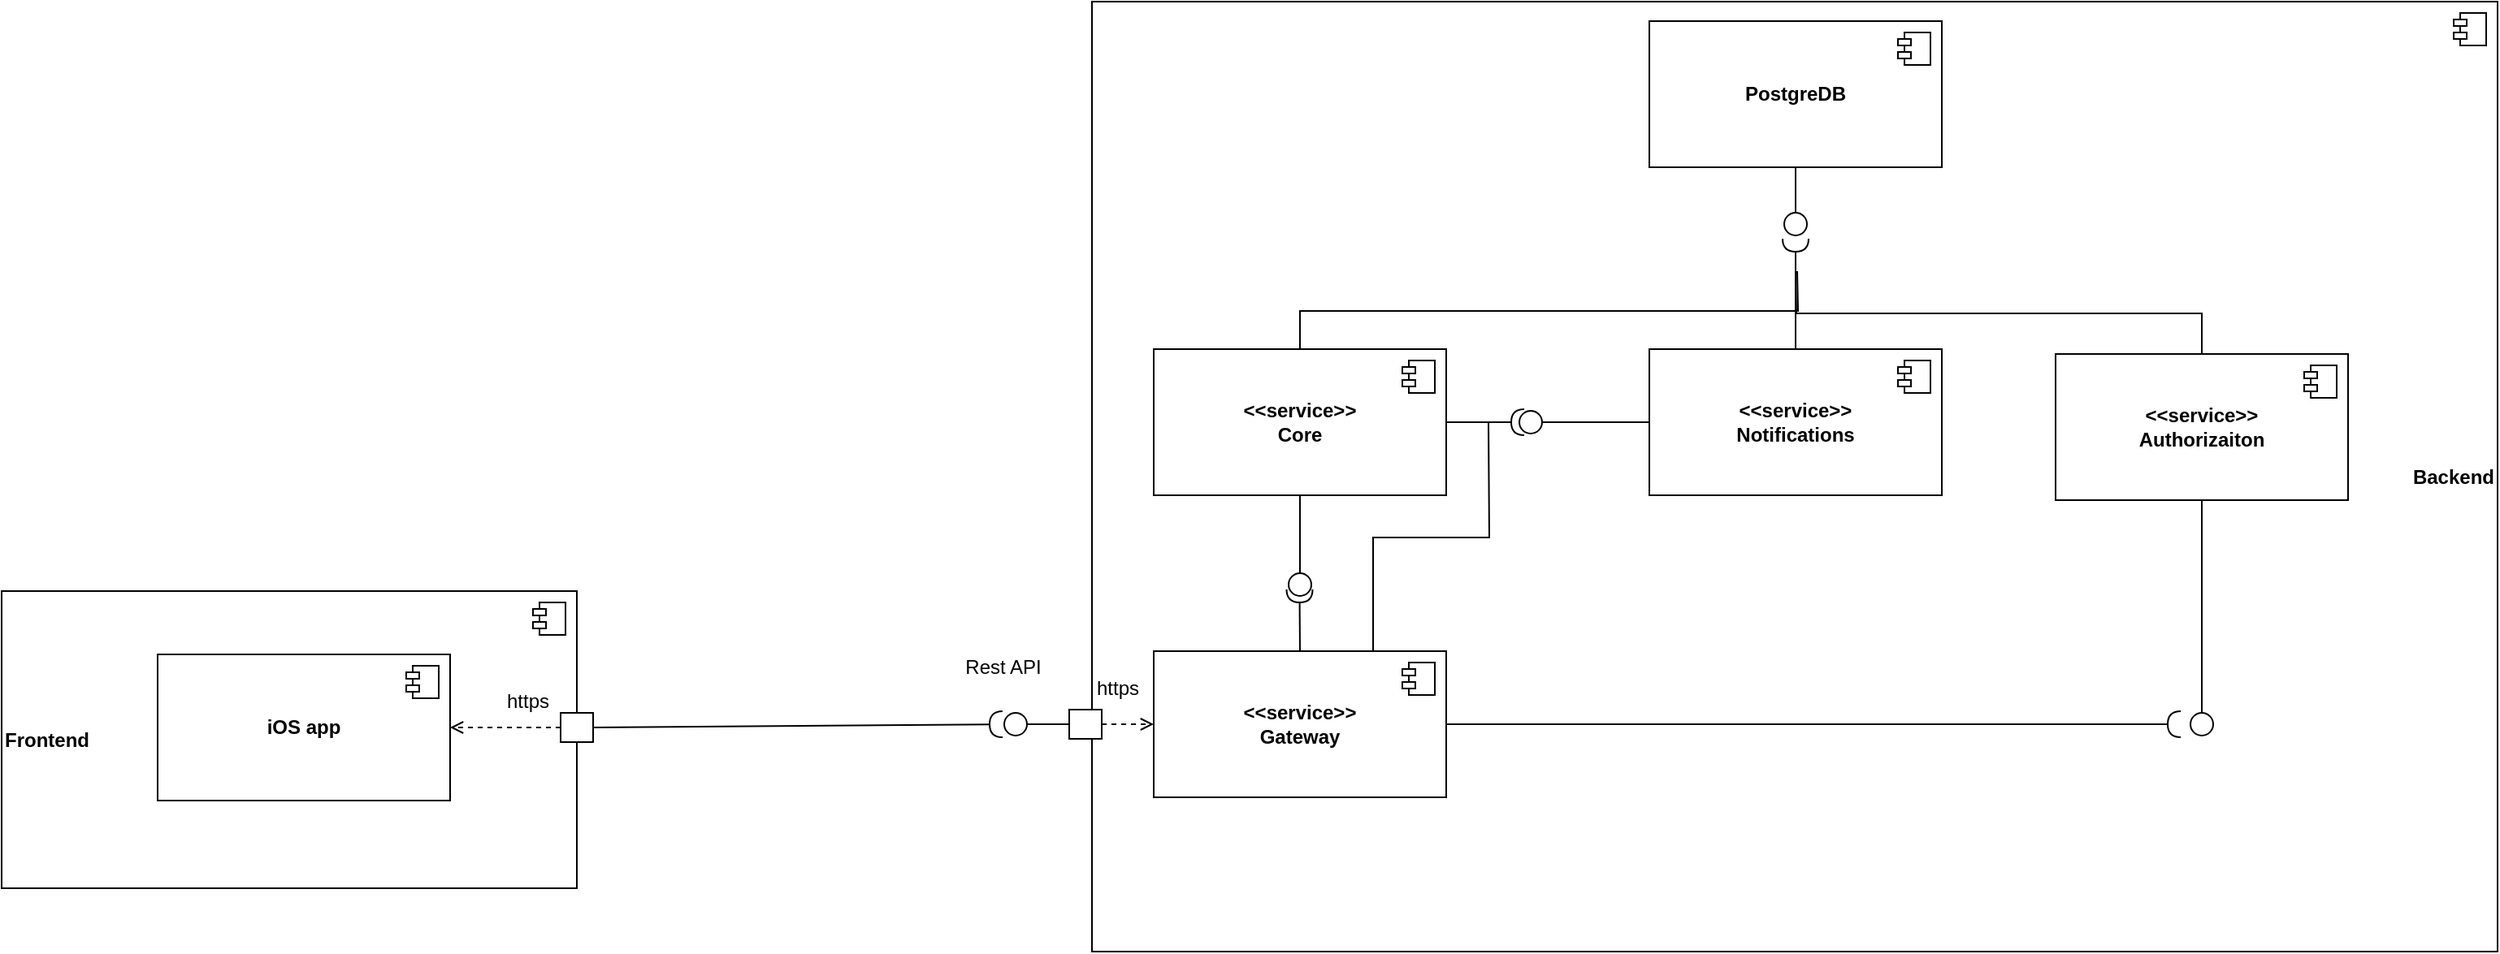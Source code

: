 <mxfile version="24.7.17">
  <diagram name="Страница — 1" id="HYiYlm4sj4NgRQmNU5K9">
    <mxGraphModel dx="2150" dy="1448" grid="0" gridSize="10" guides="1" tooltips="1" connect="1" arrows="1" fold="1" page="0" pageScale="1" pageWidth="827" pageHeight="1169" math="0" shadow="0">
      <root>
        <mxCell id="0" />
        <mxCell id="1" parent="0" />
        <mxCell id="emB-pcrZfgrGjHh5nDrE-1" value="&lt;div style=&quot;&quot;&gt;&lt;b style=&quot;text-align: center;&quot;&gt;Backend&lt;/b&gt;&lt;br&gt;&lt;/div&gt;" style="html=1;dropTarget=0;whiteSpace=wrap;align=right;" vertex="1" parent="1">
          <mxGeometry x="291" y="-349" width="865" height="585" as="geometry" />
        </mxCell>
        <mxCell id="emB-pcrZfgrGjHh5nDrE-2" value="" style="shape=module;jettyWidth=8;jettyHeight=4;" vertex="1" parent="emB-pcrZfgrGjHh5nDrE-1">
          <mxGeometry x="1" width="20" height="20" relative="1" as="geometry">
            <mxPoint x="-27" y="7" as="offset" />
          </mxGeometry>
        </mxCell>
        <mxCell id="emB-pcrZfgrGjHh5nDrE-3" value="&lt;div style=&quot;&quot;&gt;&lt;b style=&quot;background-color: initial;&quot;&gt;Frontend&lt;/b&gt;&lt;/div&gt;" style="html=1;dropTarget=0;whiteSpace=wrap;align=left;" vertex="1" parent="1">
          <mxGeometry x="-380" y="14" width="354" height="183" as="geometry" />
        </mxCell>
        <mxCell id="emB-pcrZfgrGjHh5nDrE-4" value="" style="shape=module;jettyWidth=8;jettyHeight=4;" vertex="1" parent="emB-pcrZfgrGjHh5nDrE-3">
          <mxGeometry x="1" width="20" height="20" relative="1" as="geometry">
            <mxPoint x="-27" y="7" as="offset" />
          </mxGeometry>
        </mxCell>
        <mxCell id="emB-pcrZfgrGjHh5nDrE-5" value="&lt;b&gt;iOS app&lt;/b&gt;" style="html=1;dropTarget=0;whiteSpace=wrap;" vertex="1" parent="1">
          <mxGeometry x="-284" y="53" width="180" height="90" as="geometry" />
        </mxCell>
        <mxCell id="emB-pcrZfgrGjHh5nDrE-6" value="" style="shape=module;jettyWidth=8;jettyHeight=4;" vertex="1" parent="emB-pcrZfgrGjHh5nDrE-5">
          <mxGeometry x="1" width="20" height="20" relative="1" as="geometry">
            <mxPoint x="-27" y="7" as="offset" />
          </mxGeometry>
        </mxCell>
        <mxCell id="emB-pcrZfgrGjHh5nDrE-15" value="" style="endArrow=open;html=1;rounded=0;exitX=0;exitY=0.5;exitDx=0;exitDy=0;dashed=1;endFill=0;entryX=1;entryY=0.5;entryDx=0;entryDy=0;" edge="1" parent="1" source="emB-pcrZfgrGjHh5nDrE-47" target="emB-pcrZfgrGjHh5nDrE-5">
          <mxGeometry width="50" height="50" relative="1" as="geometry">
            <mxPoint x="-449" y="-39" as="sourcePoint" />
            <mxPoint x="-175" y="-140" as="targetPoint" />
          </mxGeometry>
        </mxCell>
        <mxCell id="emB-pcrZfgrGjHh5nDrE-25" value="&lt;div&gt;&lt;b&gt;&amp;lt;&amp;lt;service&amp;gt;&amp;gt;&lt;/b&gt;&lt;b&gt;&lt;br&gt;&lt;/b&gt;&lt;/div&gt;&lt;b&gt;Gateway&lt;/b&gt;" style="html=1;dropTarget=0;whiteSpace=wrap;" vertex="1" parent="1">
          <mxGeometry x="329" y="51" width="180" height="90" as="geometry" />
        </mxCell>
        <mxCell id="emB-pcrZfgrGjHh5nDrE-26" value="" style="shape=module;jettyWidth=8;jettyHeight=4;" vertex="1" parent="emB-pcrZfgrGjHh5nDrE-25">
          <mxGeometry x="1" width="20" height="20" relative="1" as="geometry">
            <mxPoint x="-27" y="7" as="offset" />
          </mxGeometry>
        </mxCell>
        <mxCell id="emB-pcrZfgrGjHh5nDrE-27" value="" style="endArrow=halfCircle;html=1;rounded=0;endFill=0;exitX=1;exitY=0.5;exitDx=0;exitDy=0;" edge="1" parent="1" source="emB-pcrZfgrGjHh5nDrE-47">
          <mxGeometry width="50" height="50" relative="1" as="geometry">
            <mxPoint x="185" y="96" as="sourcePoint" />
            <mxPoint x="236" y="96" as="targetPoint" />
          </mxGeometry>
        </mxCell>
        <mxCell id="emB-pcrZfgrGjHh5nDrE-28" value="" style="endArrow=circle;html=1;rounded=0;endFill=0;exitX=0;exitY=0.5;exitDx=0;exitDy=0;" edge="1" parent="1" source="emB-pcrZfgrGjHh5nDrE-29">
          <mxGeometry width="50" height="50" relative="1" as="geometry">
            <mxPoint x="268" y="90" as="sourcePoint" />
            <mxPoint x="236" y="96" as="targetPoint" />
          </mxGeometry>
        </mxCell>
        <mxCell id="emB-pcrZfgrGjHh5nDrE-29" value="" style="fontStyle=0;labelPosition=right;verticalLabelPosition=middle;align=left;verticalAlign=middle;spacingLeft=2;html=1;" vertex="1" parent="1">
          <mxGeometry x="277" y="87" width="20" height="18" as="geometry" />
        </mxCell>
        <mxCell id="emB-pcrZfgrGjHh5nDrE-30" value="" style="endArrow=open;html=1;rounded=0;exitX=1;exitY=0.5;exitDx=0;exitDy=0;entryX=0;entryY=0.5;entryDx=0;entryDy=0;dashed=1;endFill=0;" edge="1" parent="1" source="emB-pcrZfgrGjHh5nDrE-29" target="emB-pcrZfgrGjHh5nDrE-25">
          <mxGeometry width="50" height="50" relative="1" as="geometry">
            <mxPoint x="295" y="141" as="sourcePoint" />
            <mxPoint x="327" y="141" as="targetPoint" />
          </mxGeometry>
        </mxCell>
        <mxCell id="emB-pcrZfgrGjHh5nDrE-31" value="&lt;div&gt;&lt;b&gt;&amp;lt;&amp;lt;service&amp;gt;&amp;gt;&lt;/b&gt;&lt;/div&gt;&lt;b&gt;Core&lt;/b&gt;" style="html=1;dropTarget=0;whiteSpace=wrap;" vertex="1" parent="1">
          <mxGeometry x="329" y="-135" width="180" height="90" as="geometry" />
        </mxCell>
        <mxCell id="emB-pcrZfgrGjHh5nDrE-32" value="" style="shape=module;jettyWidth=8;jettyHeight=4;" vertex="1" parent="emB-pcrZfgrGjHh5nDrE-31">
          <mxGeometry x="1" width="20" height="20" relative="1" as="geometry">
            <mxPoint x="-27" y="7" as="offset" />
          </mxGeometry>
        </mxCell>
        <mxCell id="emB-pcrZfgrGjHh5nDrE-33" value="" style="endArrow=circle;html=1;rounded=0;endFill=0;exitX=0.5;exitY=1;exitDx=0;exitDy=0;" edge="1" parent="1" source="emB-pcrZfgrGjHh5nDrE-31">
          <mxGeometry width="50" height="50" relative="1" as="geometry">
            <mxPoint x="418.74" y="-11" as="sourcePoint" />
            <mxPoint x="419" y="18" as="targetPoint" />
          </mxGeometry>
        </mxCell>
        <mxCell id="emB-pcrZfgrGjHh5nDrE-34" value="" style="endArrow=halfCircle;html=1;rounded=0;exitX=0.5;exitY=0;exitDx=0;exitDy=0;endFill=0;" edge="1" parent="1" source="emB-pcrZfgrGjHh5nDrE-25">
          <mxGeometry width="50" height="50" relative="1" as="geometry">
            <mxPoint x="418.74" y="58" as="sourcePoint" />
            <mxPoint x="418.74" y="13" as="targetPoint" />
          </mxGeometry>
        </mxCell>
        <mxCell id="emB-pcrZfgrGjHh5nDrE-35" value="&lt;b&gt;&amp;lt;&amp;lt;service&amp;gt;&amp;gt;&lt;/b&gt;&lt;div&gt;&lt;b&gt;Notifications&lt;/b&gt;&lt;/div&gt;" style="html=1;dropTarget=0;whiteSpace=wrap;" vertex="1" parent="1">
          <mxGeometry x="634" y="-135" width="180" height="90" as="geometry" />
        </mxCell>
        <mxCell id="emB-pcrZfgrGjHh5nDrE-36" value="" style="shape=module;jettyWidth=8;jettyHeight=4;" vertex="1" parent="emB-pcrZfgrGjHh5nDrE-35">
          <mxGeometry x="1" width="20" height="20" relative="1" as="geometry">
            <mxPoint x="-27" y="7" as="offset" />
          </mxGeometry>
        </mxCell>
        <mxCell id="emB-pcrZfgrGjHh5nDrE-37" value="" style="endArrow=circle;html=1;rounded=0;exitX=0;exitY=0.5;exitDx=0;exitDy=0;endFill=0;" edge="1" parent="1" source="emB-pcrZfgrGjHh5nDrE-35">
          <mxGeometry width="50" height="50" relative="1" as="geometry">
            <mxPoint x="652" y="355" as="sourcePoint" />
            <mxPoint x="553" y="-90" as="targetPoint" />
          </mxGeometry>
        </mxCell>
        <mxCell id="emB-pcrZfgrGjHh5nDrE-38" value="" style="endArrow=halfCircle;html=1;rounded=0;exitX=1;exitY=0.5;exitDx=0;exitDy=0;endFill=0;" edge="1" parent="1" source="emB-pcrZfgrGjHh5nDrE-31">
          <mxGeometry width="50" height="50" relative="1" as="geometry">
            <mxPoint x="509" y="20" as="sourcePoint" />
            <mxPoint x="557" y="-90" as="targetPoint" />
          </mxGeometry>
        </mxCell>
        <mxCell id="emB-pcrZfgrGjHh5nDrE-39" value="&lt;b&gt;&amp;lt;&amp;lt;service&amp;gt;&amp;gt;&lt;/b&gt;&lt;br&gt;&lt;div&gt;&lt;b&gt;Authorizaiton&lt;/b&gt;&lt;/div&gt;" style="html=1;dropTarget=0;whiteSpace=wrap;" vertex="1" parent="1">
          <mxGeometry x="884" y="-132" width="180" height="90" as="geometry" />
        </mxCell>
        <mxCell id="emB-pcrZfgrGjHh5nDrE-40" value="" style="shape=module;jettyWidth=8;jettyHeight=4;" vertex="1" parent="emB-pcrZfgrGjHh5nDrE-39">
          <mxGeometry x="1" width="20" height="20" relative="1" as="geometry">
            <mxPoint x="-27" y="7" as="offset" />
          </mxGeometry>
        </mxCell>
        <mxCell id="emB-pcrZfgrGjHh5nDrE-47" value="" style="fontStyle=0;labelPosition=right;verticalLabelPosition=middle;align=left;verticalAlign=middle;spacingLeft=2;html=1;" vertex="1" parent="1">
          <mxGeometry x="-36" y="89" width="20" height="18" as="geometry" />
        </mxCell>
        <mxCell id="emB-pcrZfgrGjHh5nDrE-48" value="Rest API" style="text;html=1;align=center;verticalAlign=middle;resizable=0;points=[];autosize=1;strokeColor=none;fillColor=none;" vertex="1" parent="1">
          <mxGeometry x="203" y="48" width="65" height="26" as="geometry" />
        </mxCell>
        <mxCell id="emB-pcrZfgrGjHh5nDrE-49" value="https" style="text;html=1;align=center;verticalAlign=middle;whiteSpace=wrap;rounded=0;" vertex="1" parent="1">
          <mxGeometry x="-86" y="67" width="60" height="30" as="geometry" />
        </mxCell>
        <mxCell id="emB-pcrZfgrGjHh5nDrE-51" value="&lt;b&gt;PostgreDB&lt;/b&gt;" style="html=1;dropTarget=0;whiteSpace=wrap;" vertex="1" parent="1">
          <mxGeometry x="634" y="-337" width="180" height="90" as="geometry" />
        </mxCell>
        <mxCell id="emB-pcrZfgrGjHh5nDrE-52" value="" style="shape=module;jettyWidth=8;jettyHeight=4;" vertex="1" parent="emB-pcrZfgrGjHh5nDrE-51">
          <mxGeometry x="1" width="20" height="20" relative="1" as="geometry">
            <mxPoint x="-27" y="7" as="offset" />
          </mxGeometry>
        </mxCell>
        <mxCell id="emB-pcrZfgrGjHh5nDrE-55" value="" style="endArrow=circle;html=1;rounded=0;endFill=0;exitX=0.5;exitY=1;exitDx=0;exitDy=0;" edge="1" parent="1" source="emB-pcrZfgrGjHh5nDrE-51">
          <mxGeometry width="50" height="50" relative="1" as="geometry">
            <mxPoint x="429" y="-35" as="sourcePoint" />
            <mxPoint x="724" y="-204" as="targetPoint" />
          </mxGeometry>
        </mxCell>
        <mxCell id="emB-pcrZfgrGjHh5nDrE-56" value="" style="endArrow=halfCircle;html=1;rounded=0;exitX=0.5;exitY=0;exitDx=0;exitDy=0;endFill=0;" edge="1" parent="1" source="emB-pcrZfgrGjHh5nDrE-35">
          <mxGeometry width="50" height="50" relative="1" as="geometry">
            <mxPoint x="429" y="61" as="sourcePoint" />
            <mxPoint x="724" y="-203" as="targetPoint" />
          </mxGeometry>
        </mxCell>
        <mxCell id="emB-pcrZfgrGjHh5nDrE-57" value="" style="endArrow=none;html=1;rounded=0;exitX=0.5;exitY=0;exitDx=0;exitDy=0;edgeStyle=orthogonalEdgeStyle;" edge="1" parent="1" source="emB-pcrZfgrGjHh5nDrE-31">
          <mxGeometry width="50" height="50" relative="1" as="geometry">
            <mxPoint x="596" y="-218" as="sourcePoint" />
            <mxPoint x="725" y="-183" as="targetPoint" />
          </mxGeometry>
        </mxCell>
        <mxCell id="emB-pcrZfgrGjHh5nDrE-58" value="" style="endArrow=none;html=1;rounded=0;exitX=0.5;exitY=0;exitDx=0;exitDy=0;edgeStyle=orthogonalEdgeStyle;" edge="1" parent="1" source="emB-pcrZfgrGjHh5nDrE-39">
          <mxGeometry width="50" height="50" relative="1" as="geometry">
            <mxPoint x="596" y="-218" as="sourcePoint" />
            <mxPoint x="724" y="-183" as="targetPoint" />
          </mxGeometry>
        </mxCell>
        <mxCell id="emB-pcrZfgrGjHh5nDrE-59" value="" style="endArrow=none;html=1;rounded=0;exitX=0.75;exitY=0;exitDx=0;exitDy=0;edgeStyle=orthogonalEdgeStyle;" edge="1" parent="1" source="emB-pcrZfgrGjHh5nDrE-25">
          <mxGeometry width="50" height="50" relative="1" as="geometry">
            <mxPoint x="596" y="-7" as="sourcePoint" />
            <mxPoint x="535" y="-90" as="targetPoint" />
          </mxGeometry>
        </mxCell>
        <mxCell id="emB-pcrZfgrGjHh5nDrE-61" value="" style="endArrow=halfCircle;html=1;rounded=0;exitX=1;exitY=0.5;exitDx=0;exitDy=0;endFill=0;" edge="1" parent="1" source="emB-pcrZfgrGjHh5nDrE-25">
          <mxGeometry width="50" height="50" relative="1" as="geometry">
            <mxPoint x="611" y="95.47" as="sourcePoint" />
            <mxPoint x="961" y="96" as="targetPoint" />
          </mxGeometry>
        </mxCell>
        <mxCell id="emB-pcrZfgrGjHh5nDrE-63" value="" style="endArrow=circle;html=1;rounded=0;exitX=0.5;exitY=1;exitDx=0;exitDy=0;endFill=0;" edge="1" parent="1" source="emB-pcrZfgrGjHh5nDrE-39">
          <mxGeometry width="50" height="50" relative="1" as="geometry">
            <mxPoint x="974" y="-42" as="sourcePoint" />
            <mxPoint x="974" y="104" as="targetPoint" />
          </mxGeometry>
        </mxCell>
        <mxCell id="emB-pcrZfgrGjHh5nDrE-64" value="https" style="text;html=1;align=center;verticalAlign=middle;whiteSpace=wrap;rounded=0;" vertex="1" parent="1">
          <mxGeometry x="277" y="59" width="60" height="30" as="geometry" />
        </mxCell>
      </root>
    </mxGraphModel>
  </diagram>
</mxfile>
